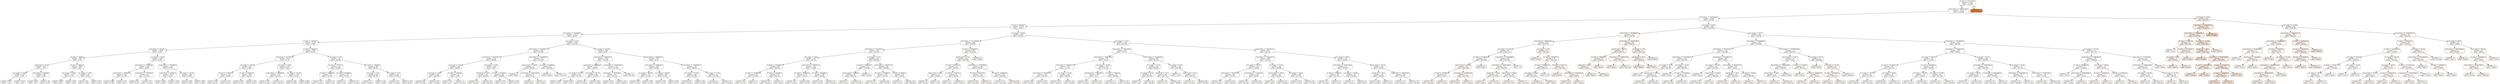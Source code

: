 digraph Tree {
node [shape=box, style="filled, rounded", color="black", fontname="helvetica"] ;
edge [fontname="helvetica"] ;
0 [label="l2_read <= 47251618.0\nsamples = 25111\nvalue = 142.498", fillcolor="#ffffff"] ;
1 [label="instructions <= 163191168.0\nsamples = 25110\nvalue = 138.699", fillcolor="#ffffff"] ;
0 -> 1 [labeldistance=2.5, labelangle=45, headlabel="True"] ;
2 [label="instructions <= 31229072.0\nsamples = 24983\nvalue = 107.134", fillcolor="#ffffff"] ;
1 -> 2 ;
3 [label="l1_read <= 825565.5\nsamples = 24179\nvalue = 70.662", fillcolor="#ffffff"] ;
2 -> 3 ;
4 [label="instructions <= 2474448.0\nsamples = 21655\nvalue = 38.472", fillcolor="#ffffff"] ;
3 -> 4 ;
5 [label="l1_read <= 103203.5\nsamples = 17417\nvalue = 17.967", fillcolor="#ffffff"] ;
4 -> 5 ;
6 [label="instructions <= 91264.0\nsamples = 14556\nvalue = 10.072", fillcolor="#ffffff"] ;
5 -> 6 ;
7 [label="l1_write <= 6468.0\nsamples = 8973\nvalue = 2.729", fillcolor="#ffffff"] ;
6 -> 7 ;
8 [label="kernel_idx <= 2.5\nsamples = 6170\nvalue = 1.333", fillcolor="#ffffff"] ;
7 -> 8 ;
9 [label="sm_usage <= 0.025\nsamples = 5529\nvalue = 1.146", fillcolor="#ffffff"] ;
8 -> 9 ;
10 [label="samples = 4315\nvalue = 1.232", fillcolor="#ffffff"] ;
9 -> 10 ;
11 [label="samples = 1214\nvalue = 0.84", fillcolor="#ffffff"] ;
9 -> 11 ;
12 [label="instructions <= 48058.0\nsamples = 641\nvalue = 2.946", fillcolor="#ffffff"] ;
8 -> 12 ;
13 [label="samples = 609\nvalue = 2.81", fillcolor="#ffffff"] ;
12 -> 13 ;
14 [label="samples = 32\nvalue = 5.538", fillcolor="#ffffff"] ;
12 -> 14 ;
15 [label="l2_read <= 38450.0\nsamples = 2803\nvalue = 5.801", fillcolor="#ffffff"] ;
7 -> 15 ;
16 [label="sm_usage <= 3.945\nsamples = 2370\nvalue = 5.141", fillcolor="#ffffff"] ;
15 -> 16 ;
17 [label="samples = 1741\nvalue = 5.681", fillcolor="#ffffff"] ;
16 -> 17 ;
18 [label="samples = 629\nvalue = 3.645", fillcolor="#ffffff"] ;
16 -> 18 ;
19 [label="sm_usage <= 2.025\nsamples = 433\nvalue = 9.414", fillcolor="#ffffff"] ;
15 -> 19 ;
20 [label="samples = 86\nvalue = 11.599", fillcolor="#ffffff"] ;
19 -> 20 ;
21 [label="samples = 347\nvalue = 8.873", fillcolor="#ffffff"] ;
19 -> 21 ;
22 [label="sm_usage <= 4.765\nsamples = 5583\nvalue = 21.875", fillcolor="#ffffff"] ;
6 -> 22 ;
23 [label="instructions <= 1263568.0\nsamples = 1432\nvalue = 36.854", fillcolor="#ffffff"] ;
22 -> 23 ;
24 [label="instructions <= 459584.0\nsamples = 1351\nvalue = 32.759", fillcolor="#ffffff"] ;
23 -> 24 ;
25 [label="samples = 936\nvalue = 25.509", fillcolor="#ffffff"] ;
24 -> 25 ;
26 [label="samples = 415\nvalue = 49.11", fillcolor="#ffffff"] ;
24 -> 26 ;
27 [label="instructions <= 1558144.0\nsamples = 81\nvalue = 105.165", fillcolor="#ffffff"] ;
23 -> 27 ;
28 [label="samples = 35\nvalue = 81.04", fillcolor="#ffffff"] ;
27 -> 28 ;
29 [label="samples = 46\nvalue = 123.522", fillcolor="#ffffff"] ;
27 -> 29 ;
30 [label="instructions <= 1195600.0\nsamples = 4151\nvalue = 16.707", fillcolor="#ffffff"] ;
22 -> 30 ;
31 [label="instructions <= 593587.0\nsamples = 3057\nvalue = 12.423", fillcolor="#ffffff"] ;
30 -> 31 ;
32 [label="samples = 1951\nvalue = 9.808", fillcolor="#ffffff"] ;
31 -> 32 ;
33 [label="samples = 1106\nvalue = 17.035", fillcolor="#ffffff"] ;
31 -> 33 ;
34 [label="sm_usage <= 14.555\nsamples = 1094\nvalue = 28.681", fillcolor="#ffffff"] ;
30 -> 34 ;
35 [label="samples = 288\nvalue = 47.694", fillcolor="#ffffff"] ;
34 -> 35 ;
36 [label="samples = 806\nvalue = 21.887", fillcolor="#ffffff"] ;
34 -> 36 ;
37 [label="l2_read <= 566497.0\nsamples = 2861\nvalue = 58.131", fillcolor="#ffffff"] ;
5 -> 37 ;
38 [label="instructions <= 632592.0\nsamples = 2511\nvalue = 51.39", fillcolor="#ffffff"] ;
37 -> 38 ;
39 [label="sm_usage <= 2.65\nsamples = 996\nvalue = 32.814", fillcolor="#ffffff"] ;
38 -> 39 ;
40 [label="l2_read <= 277872.0\nsamples = 193\nvalue = 58.588", fillcolor="#ffffff"] ;
39 -> 40 ;
41 [label="samples = 143\nvalue = 46.272", fillcolor="#ffffff"] ;
40 -> 41 ;
42 [label="samples = 50\nvalue = 93.811", fillcolor="#ffffff"] ;
40 -> 42 ;
43 [label="l2_read <= 226750.0\nsamples = 803\nvalue = 26.619", fillcolor="#ffffff"] ;
39 -> 43 ;
44 [label="samples = 529\nvalue = 21.421", fillcolor="#ffffff"] ;
43 -> 44 ;
45 [label="samples = 274\nvalue = 36.655", fillcolor="#ffffff"] ;
43 -> 45 ;
46 [label="sm_usage <= 3.825\nsamples = 1515\nvalue = 63.603", fillcolor="#ffffff"] ;
38 -> 46 ;
47 [label="instructions <= 1449680.0\nsamples = 212\nvalue = 121.738", fillcolor="#ffffff"] ;
46 -> 47 ;
48 [label="samples = 191\nvalue = 113.183", fillcolor="#ffffff"] ;
47 -> 48 ;
49 [label="samples = 21\nvalue = 199.544", fillcolor="#ffffff"] ;
47 -> 49 ;
50 [label="sm_usage <= 10.395\nsamples = 1303\nvalue = 54.144", fillcolor="#ffffff"] ;
46 -> 50 ;
51 [label="samples = 704\nvalue = 67.058", fillcolor="#ffffff"] ;
50 -> 51 ;
52 [label="samples = 599\nvalue = 38.966", fillcolor="#ffffff"] ;
50 -> 52 ;
53 [label="sm_usage <= 1.93\nsamples = 350\nvalue = 106.492", fillcolor="#ffffff"] ;
37 -> 53 ;
54 [label="l2_write <= 713797.5\nsamples = 56\nvalue = 194.886", fillcolor="#ffffff"] ;
53 -> 54 ;
55 [label="l2_write <= 666686.0\nsamples = 23\nvalue = 141.821", fillcolor="#ffffff"] ;
54 -> 55 ;
56 [label="samples = 19\nvalue = 171.623", fillcolor="#ffffff"] ;
55 -> 56 ;
57 [label="samples = 4\nvalue = 0.26", fillcolor="#ffffff"] ;
55 -> 57 ;
58 [label="l2_read <= 803808.0\nsamples = 33\nvalue = 231.87", fillcolor="#ffffff"] ;
54 -> 58 ;
59 [label="samples = 1\nvalue = 0.28", fillcolor="#ffffff"] ;
58 -> 59 ;
60 [label="samples = 32\nvalue = 239.107", fillcolor="#ffffff"] ;
58 -> 60 ;
61 [label="l1_write <= 740096.0\nsamples = 294\nvalue = 89.655", fillcolor="#ffffff"] ;
53 -> 61 ;
62 [label="sm_usage <= 2.85\nsamples = 141\nvalue = 80.794", fillcolor="#ffffff"] ;
61 -> 62 ;
63 [label="samples = 9\nvalue = 136.667", fillcolor="#ffffff"] ;
62 -> 63 ;
64 [label="samples = 132\nvalue = 76.984", fillcolor="#ffffff"] ;
62 -> 64 ;
65 [label="sm_usage <= 4.22\nsamples = 153\nvalue = 97.821", fillcolor="#ffffff"] ;
61 -> 65 ;
66 [label="samples = 34\nvalue = 110.294", fillcolor="#ffffff"] ;
65 -> 66 ;
67 [label="samples = 119\nvalue = 94.257", fillcolor="#ffffff"] ;
65 -> 67 ;
68 [label="sm_usage <= 8.18\nsamples = 4238\nvalue = 122.745", fillcolor="#ffffff"] ;
4 -> 68 ;
69 [label="instructions <= 13362692.0\nsamples = 849\nvalue = 275.089", fillcolor="#fffffe"] ;
68 -> 69 ;
70 [label="instructions <= 4557936.0\nsamples = 834\nvalue = 259.845", fillcolor="#fffffe"] ;
69 -> 70 ;
71 [label="sm_usage <= 7.67\nsamples = 396\nvalue = 188.443", fillcolor="#ffffff"] ;
70 -> 71 ;
72 [label="sm_usage <= 3.69\nsamples = 359\nvalue = 206.844", fillcolor="#ffffff"] ;
71 -> 72 ;
73 [label="samples = 23\nvalue = 307.826", fillcolor="#fffffe"] ;
72 -> 73 ;
74 [label="samples = 336\nvalue = 199.932", fillcolor="#ffffff"] ;
72 -> 74 ;
75 [label="l1_write <= 219200.0\nsamples = 37\nvalue = 9.905", fillcolor="#ffffff"] ;
71 -> 75 ;
76 [label="samples = 34\nvalue = 0.17", fillcolor="#ffffff"] ;
75 -> 76 ;
77 [label="samples = 3\nvalue = 120.233", fillcolor="#ffffff"] ;
75 -> 77 ;
78 [label="sm_usage <= 4.185\nsamples = 438\nvalue = 324.4", fillcolor="#fffffe"] ;
70 -> 78 ;
79 [label="kernel_idx <= 18.5\nsamples = 58\nvalue = 438.644", fillcolor="#fffefe"] ;
78 -> 79 ;
80 [label="samples = 19\nvalue = 345.335", fillcolor="#fffffe"] ;
79 -> 80 ;
81 [label="samples = 39\nvalue = 484.103", fillcolor="#fffefe"] ;
79 -> 81 ;
82 [label="l2_read <= 427747.0\nsamples = 380\nvalue = 306.962", fillcolor="#fffffe"] ;
78 -> 82 ;
83 [label="samples = 274\nvalue = 339.55", fillcolor="#fffffe"] ;
82 -> 83 ;
84 [label="samples = 106\nvalue = 222.725", fillcolor="#ffffff"] ;
82 -> 84 ;
85 [label="instructions <= 17706884.0\nsamples = 15\nvalue = 1122.667", fillcolor="#fffefd"] ;
69 -> 85 ;
86 [label="lanuch_block <= 160.0\nsamples = 9\nvalue = 846.667", fillcolor="#fffefd"] ;
85 -> 86 ;
87 [label="samples = 3\nvalue = 690.0", fillcolor="#fffefe"] ;
86 -> 87 ;
88 [label="instructions <= 14203140.0\nsamples = 6\nvalue = 925.0", fillcolor="#fffefd"] ;
86 -> 88 ;
89 [label="samples = 1\nvalue = 800.0", fillcolor="#fffefd"] ;
88 -> 89 ;
90 [label="samples = 5\nvalue = 950.0", fillcolor="#fffefd"] ;
88 -> 90 ;
91 [label="l1_write <= 526848.0\nsamples = 6\nvalue = 1536.667", fillcolor="#fffdfc"] ;
85 -> 91 ;
92 [label="samples = 3\nvalue = 1360.0", fillcolor="#fffdfc"] ;
91 -> 92 ;
93 [label="samples = 3\nvalue = 1713.333", fillcolor="#fffdfb"] ;
91 -> 93 ;
94 [label="sm_usage <= 20.555\nsamples = 3389\nvalue = 84.58", fillcolor="#ffffff"] ;
68 -> 94 ;
95 [label="instructions <= 6465200.0\nsamples = 1338\nvalue = 120.246", fillcolor="#ffffff"] ;
94 -> 95 ;
96 [label="instructions <= 4088832.0\nsamples = 1117\nvalue = 100.991", fillcolor="#ffffff"] ;
95 -> 96 ;
97 [label="sm_usage <= 13.155\nsamples = 657\nvalue = 81.798", fillcolor="#ffffff"] ;
96 -> 97 ;
98 [label="samples = 390\nvalue = 93.147", fillcolor="#ffffff"] ;
97 -> 98 ;
99 [label="samples = 267\nvalue = 65.22", fillcolor="#ffffff"] ;
97 -> 99 ;
100 [label="sm_usage <= 10.175\nsamples = 460\nvalue = 128.403", fillcolor="#ffffff"] ;
96 -> 100 ;
101 [label="samples = 45\nvalue = 172.289", fillcolor="#ffffff"] ;
100 -> 101 ;
102 [label="samples = 415\nvalue = 123.644", fillcolor="#ffffff"] ;
100 -> 102 ;
103 [label="instructions <= 16341892.0\nsamples = 221\nvalue = 217.569", fillcolor="#ffffff"] ;
95 -> 103 ;
104 [label="instructions <= 8795780.0\nsamples = 217\nvalue = 210.753", fillcolor="#ffffff"] ;
103 -> 104 ;
105 [label="samples = 116\nvalue = 176.63", fillcolor="#ffffff"] ;
104 -> 105 ;
106 [label="samples = 101\nvalue = 249.943", fillcolor="#fffffe"] ;
104 -> 106 ;
107 [label="samples = 4\nvalue = 587.365", fillcolor="#fffefe"] ;
103 -> 107 ;
108 [label="instructions <= 8561856.0\nsamples = 2051\nvalue = 61.313", fillcolor="#ffffff"] ;
94 -> 108 ;
109 [label="instructions <= 4568352.0\nsamples = 1677\nvalue = 50.682", fillcolor="#ffffff"] ;
108 -> 109 ;
110 [label="sm_usage <= 28.545\nsamples = 757\nvalue = 37.362", fillcolor="#ffffff"] ;
109 -> 110 ;
111 [label="samples = 297\nvalue = 45.391", fillcolor="#ffffff"] ;
110 -> 111 ;
112 [label="samples = 460\nvalue = 32.178", fillcolor="#ffffff"] ;
110 -> 112 ;
113 [label="sm_usage <= 28.935\nsamples = 920\nvalue = 61.641", fillcolor="#ffffff"] ;
109 -> 113 ;
114 [label="samples = 296\nvalue = 76.533", fillcolor="#ffffff"] ;
113 -> 114 ;
115 [label="samples = 624\nvalue = 54.577", fillcolor="#ffffff"] ;
113 -> 115 ;
116 [label="instructions <= 16341892.0\nsamples = 374\nvalue = 108.985", fillcolor="#ffffff"] ;
108 -> 116 ;
117 [label="sm_usage <= 27.395\nsamples = 348\nvalue = 102.666", fillcolor="#ffffff"] ;
116 -> 117 ;
118 [label="samples = 95\nvalue = 128.518", fillcolor="#ffffff"] ;
117 -> 118 ;
119 [label="samples = 253\nvalue = 92.958", fillcolor="#ffffff"] ;
117 -> 119 ;
120 [label="sm_usage <= 33.56\nsamples = 26\nvalue = 193.562", fillcolor="#ffffff"] ;
116 -> 120 ;
121 [label="samples = 6\nvalue = 284.947", fillcolor="#fffffe"] ;
120 -> 121 ;
122 [label="samples = 20\nvalue = 166.147", fillcolor="#ffffff"] ;
120 -> 122 ;
123 [label="sm_usage <= 8.205\nsamples = 2524\nvalue = 346.837", fillcolor="#fffffe"] ;
3 -> 123 ;
124 [label="instructions <= 11177648.0\nsamples = 846\nvalue = 558.418", fillcolor="#fffefe"] ;
123 -> 124 ;
125 [label="instructions <= 4174752.0\nsamples = 563\nvalue = 319.279", fillcolor="#fffffe"] ;
124 -> 125 ;
126 [label="sm_usage <= 3.49\nsamples = 346\nvalue = 225.33", fillcolor="#ffffff"] ;
125 -> 126 ;
127 [label="l2_write <= 1516694.0\nsamples = 68\nvalue = 436.789", fillcolor="#fffefe"] ;
126 -> 127 ;
128 [label="l2_write <= 1516649.0\nsamples = 42\nvalue = 362.882", fillcolor="#fffffe"] ;
127 -> 128 ;
129 [label="samples = 41\nvalue = 371.719", fillcolor="#fffffe"] ;
128 -> 129 ;
130 [label="samples = 1\nvalue = 0.57", fillcolor="#ffffff"] ;
128 -> 130 ;
131 [label="l2_write <= 1656545.5\nsamples = 26\nvalue = 556.176", fillcolor="#fffefe"] ;
127 -> 131 ;
132 [label="samples = 23\nvalue = 542.633", fillcolor="#fffefe"] ;
131 -> 132 ;
133 [label="samples = 3\nvalue = 660.0", fillcolor="#fffefe"] ;
131 -> 133 ;
134 [label="instructions <= 2295552.0\nsamples = 278\nvalue = 173.606", fillcolor="#ffffff"] ;
126 -> 134 ;
135 [label="l2_read <= 1059413.0\nsamples = 133\nvalue = 134.515", fillcolor="#ffffff"] ;
134 -> 135 ;
136 [label="samples = 45\nvalue = 117.062", fillcolor="#ffffff"] ;
135 -> 136 ;
137 [label="samples = 88\nvalue = 143.44", fillcolor="#ffffff"] ;
135 -> 137 ;
138 [label="l1_read <= 1906688.0\nsamples = 145\nvalue = 209.462", fillcolor="#ffffff"] ;
134 -> 138 ;
139 [label="samples = 122\nvalue = 195.38", fillcolor="#ffffff"] ;
138 -> 139 ;
140 [label="samples = 23\nvalue = 284.157", fillcolor="#fffffe"] ;
138 -> 140 ;
141 [label="sm_usage <= 2.35\nsamples = 217\nvalue = 469.078", fillcolor="#fffefe"] ;
125 -> 141 ;
142 [label="l2_write <= 3964166.0\nsamples = 15\nvalue = 1128.667", fillcolor="#fffefd"] ;
141 -> 142 ;
143 [label="lanuch_grid <= 87808.0\nsamples = 14\nvalue = 1087.143", fillcolor="#fffefd"] ;
142 -> 143 ;
144 [label="samples = 2\nvalue = 855.0", fillcolor="#fffefd"] ;
143 -> 144 ;
145 [label="samples = 12\nvalue = 1125.833", fillcolor="#fffefd"] ;
143 -> 145 ;
146 [label="samples = 1\nvalue = 1710.0", fillcolor="#fffdfb"] ;
142 -> 146 ;
147 [label="instructions <= 9352372.0\nsamples = 202\nvalue = 420.099", fillcolor="#fffefe"] ;
141 -> 147 ;
148 [label="l2_read <= 1326829.0\nsamples = 143\nvalue = 353.379", fillcolor="#fffffe"] ;
147 -> 148 ;
149 [label="samples = 78\nvalue = 285.373", fillcolor="#fffffe"] ;
148 -> 149 ;
150 [label="samples = 65\nvalue = 434.987", fillcolor="#fffefe"] ;
148 -> 150 ;
151 [label="l1_write <= 80192.0\nsamples = 59\nvalue = 581.81", fillcolor="#fffefe"] ;
147 -> 151 ;
152 [label="samples = 7\nvalue = 0.753", fillcolor="#ffffff"] ;
151 -> 152 ;
153 [label="samples = 52\nvalue = 660.029", fillcolor="#fffefe"] ;
151 -> 153 ;
154 [label="l2_read <= 13092420.0\nsamples = 283\nvalue = 1034.159", fillcolor="#fffefd"] ;
124 -> 154 ;
155 [label="lanuch_grid <= 51.0\nsamples = 281\nvalue = 1009.349", fillcolor="#fffefd"] ;
154 -> 155 ;
156 [label="l2_read <= 843330.0\nsamples = 32\nvalue = 306.952", fillcolor="#fffffe"] ;
155 -> 156 ;
157 [label="lanuch_grid <= 44.0\nsamples = 23\nvalue = 59.636", fillcolor="#ffffff"] ;
156 -> 157 ;
158 [label="samples = 2\nvalue = 670.0", fillcolor="#fffefe"] ;
157 -> 158 ;
159 [label="samples = 21\nvalue = 1.506", fillcolor="#ffffff"] ;
157 -> 159 ;
160 [label="l1_read <= 1103872.0\nsamples = 9\nvalue = 938.98", fillcolor="#fffefd"] ;
156 -> 160 ;
161 [label="samples = 1\nvalue = 0.82", fillcolor="#ffffff"] ;
160 -> 161 ;
162 [label="samples = 8\nvalue = 1056.25", fillcolor="#fffefd"] ;
160 -> 162 ;
163 [label="instructions <= 17657888.0\nsamples = 249\nvalue = 1099.617", fillcolor="#fffefd"] ;
155 -> 163 ;
164 [label="l2_read <= 6545778.0\nsamples = 134\nvalue = 873.705", fillcolor="#fffefd"] ;
163 -> 164 ;
165 [label="samples = 132\nvalue = 852.549", fillcolor="#fffefd"] ;
164 -> 165 ;
166 [label="samples = 2\nvalue = 2270.0", fillcolor="#fefcfa"] ;
164 -> 166 ;
167 [label="l1_read <= 2234666.5\nsamples = 115\nvalue = 1362.854", fillcolor="#fffdfc"] ;
163 -> 167 ;
168 [label="samples = 55\nvalue = 1112.149", fillcolor="#fffefd"] ;
167 -> 168 ;
169 [label="samples = 60\nvalue = 1592.667", fillcolor="#fffdfc"] ;
167 -> 169 ;
170 [label="samples = 2\nvalue = 4520.0", fillcolor="#fef9f6"] ;
154 -> 170 ;
171 [label="sm_usage <= 22.36\nsamples = 1678\nvalue = 240.164", fillcolor="#ffffff"] ;
123 -> 171 ;
172 [label="instructions <= 15810180.0\nsamples = 837\nvalue = 312.357", fillcolor="#fffffe"] ;
171 -> 172 ;
173 [label="instructions <= 10081280.0\nsamples = 556\nvalue = 226.34", fillcolor="#ffffff"] ;
172 -> 173 ;
174 [label="instructions <= 6580672.0\nsamples = 338\nvalue = 171.333", fillcolor="#ffffff"] ;
173 -> 174 ;
175 [label="instructions <= 5226497.5\nsamples = 175\nvalue = 136.184", fillcolor="#ffffff"] ;
174 -> 175 ;
176 [label="samples = 68\nvalue = 106.621", fillcolor="#ffffff"] ;
175 -> 176 ;
177 [label="samples = 107\nvalue = 154.973", fillcolor="#ffffff"] ;
175 -> 177 ;
178 [label="sm_usage <= 14.92\nsamples = 163\nvalue = 209.069", fillcolor="#ffffff"] ;
174 -> 178 ;
179 [label="samples = 112\nvalue = 229.225", fillcolor="#ffffff"] ;
178 -> 179 ;
180 [label="samples = 51\nvalue = 164.805", fillcolor="#ffffff"] ;
178 -> 180 ;
181 [label="sm_usage <= 19.605\nsamples = 218\nvalue = 311.627", fillcolor="#fffffe"] ;
173 -> 181 ;
182 [label="instructions <= 12581892.0\nsamples = 198\nvalue = 323.1", fillcolor="#fffffe"] ;
181 -> 182 ;
183 [label="samples = 121\nvalue = 303.529", fillcolor="#fffffe"] ;
182 -> 183 ;
184 [label="samples = 77\nvalue = 353.855", fillcolor="#fffffe"] ;
182 -> 184 ;
185 [label="l2_read <= 774642.0\nsamples = 20\nvalue = 198.049", fillcolor="#ffffff"] ;
181 -> 185 ;
186 [label="samples = 3\nvalue = 303.333", fillcolor="#fffffe"] ;
185 -> 186 ;
187 [label="samples = 17\nvalue = 179.469", fillcolor="#ffffff"] ;
185 -> 187 ;
188 [label="instructions <= 21346948.0\nsamples = 281\nvalue = 482.554", fillcolor="#fffefe"] ;
172 -> 188 ;
189 [label="sm_usage <= 15.37\nsamples = 175\nvalue = 406.891", fillcolor="#fffefe"] ;
188 -> 189 ;
190 [label="sm_usage <= 8.53\nsamples = 77\nvalue = 493.585", fillcolor="#fffefe"] ;
189 -> 190 ;
191 [label="samples = 1\nvalue = 1.07", fillcolor="#ffffff"] ;
190 -> 191 ;
192 [label="samples = 76\nvalue = 500.065", fillcolor="#fffefe"] ;
190 -> 192 ;
193 [label="kernel_idx <= 18.5\nsamples = 98\nvalue = 338.776", fillcolor="#fffffe"] ;
189 -> 193 ;
194 [label="samples = 40\nvalue = 277.75", fillcolor="#fffffe"] ;
193 -> 194 ;
195 [label="samples = 58\nvalue = 380.862", fillcolor="#fffefe"] ;
193 -> 195 ;
196 [label="sm_usage <= 9.07\nsamples = 106\nvalue = 607.469", fillcolor="#fffefe"] ;
188 -> 196 ;
197 [label="samples = 3\nvalue = 1.363", fillcolor="#ffffff"] ;
196 -> 197 ;
198 [label="lanuch_grid <= 57.0\nsamples = 103\nvalue = 625.122", fillcolor="#fffefe"] ;
196 -> 198 ;
199 [label="samples = 17\nvalue = 792.353", fillcolor="#fffefd"] ;
198 -> 199 ;
200 [label="samples = 86\nvalue = 592.065", fillcolor="#fffefe"] ;
198 -> 200 ;
201 [label="instructions <= 20335072.0\nsamples = 841\nvalue = 168.314", fillcolor="#ffffff"] ;
171 -> 201 ;
202 [label="instructions <= 15234224.0\nsamples = 569\nvalue = 139.476", fillcolor="#ffffff"] ;
201 -> 202 ;
203 [label="sm_usage <= 34.345\nsamples = 335\nvalue = 118.864", fillcolor="#ffffff"] ;
202 -> 203 ;
204 [label="instructions <= 9352372.0\nsamples = 183\nvalue = 135.645", fillcolor="#ffffff"] ;
203 -> 204 ;
205 [label="samples = 56\nvalue = 104.447", fillcolor="#ffffff"] ;
204 -> 205 ;
206 [label="samples = 127\nvalue = 149.401", fillcolor="#ffffff"] ;
204 -> 206 ;
207 [label="instructions <= 11149536.0\nsamples = 152\nvalue = 98.661", fillcolor="#ffffff"] ;
203 -> 207 ;
208 [label="samples = 71\nvalue = 86.358", fillcolor="#ffffff"] ;
207 -> 208 ;
209 [label="samples = 81\nvalue = 109.446", fillcolor="#ffffff"] ;
207 -> 209 ;
210 [label="sm_usage <= 26.42\nsamples = 234\nvalue = 168.984", fillcolor="#ffffff"] ;
202 -> 210 ;
211 [label="lanuch_block <= 384.0\nsamples = 46\nvalue = 231.957", fillcolor="#ffffff"] ;
210 -> 211 ;
212 [label="samples = 25\nvalue = 258.0", fillcolor="#fffffe"] ;
211 -> 212 ;
213 [label="samples = 21\nvalue = 200.952", fillcolor="#ffffff"] ;
211 -> 213 ;
214 [label="sm_usage <= 44.04\nsamples = 188\nvalue = 153.576", fillcolor="#ffffff"] ;
210 -> 214 ;
215 [label="samples = 107\nvalue = 173.304", fillcolor="#ffffff"] ;
214 -> 215 ;
216 [label="samples = 81\nvalue = 127.516", fillcolor="#ffffff"] ;
214 -> 216 ;
217 [label="sm_usage <= 26.91\nsamples = 272\nvalue = 228.641", fillcolor="#ffffff"] ;
201 -> 217 ;
218 [label="instructions <= 24071348.0\nsamples = 35\nvalue = 354.425", fillcolor="#fffffe"] ;
217 -> 218 ;
219 [label="l1_write <= 716800.0\nsamples = 20\nvalue = 307.744", fillcolor="#fffffe"] ;
218 -> 219 ;
220 [label="samples = 17\nvalue = 323.228", fillcolor="#fffffe"] ;
219 -> 220 ;
221 [label="samples = 3\nvalue = 220.0", fillcolor="#ffffff"] ;
219 -> 221 ;
222 [label="sm_usage <= 26.695\nsamples = 15\nvalue = 416.667", fillcolor="#fffefe"] ;
218 -> 222 ;
223 [label="samples = 9\nvalue = 391.111", fillcolor="#fffefe"] ;
222 -> 223 ;
224 [label="samples = 6\nvalue = 455.0", fillcolor="#fffefe"] ;
222 -> 224 ;
225 [label="sm_usage <= 44.18\nsamples = 237\nvalue = 210.065", fillcolor="#ffffff"] ;
217 -> 225 ;
226 [label="kernel_idx <= 43.5\nsamples = 147\nvalue = 236.256", fillcolor="#ffffff"] ;
225 -> 226 ;
227 [label="samples = 144\nvalue = 232.845", fillcolor="#ffffff"] ;
226 -> 227 ;
228 [label="samples = 3\nvalue = 400.0", fillcolor="#fffefe"] ;
226 -> 228 ;
229 [label="instructions <= 28246592.0\nsamples = 90\nvalue = 167.285", fillcolor="#ffffff"] ;
225 -> 229 ;
230 [label="samples = 71\nvalue = 160.037", fillcolor="#ffffff"] ;
229 -> 230 ;
231 [label="samples = 19\nvalue = 194.369", fillcolor="#ffffff"] ;
229 -> 231 ;
232 [label="sm_usage <= 8.675\nsamples = 804\nvalue = 1203.976", fillcolor="#fffdfd"] ;
2 -> 232 ;
233 [label="instructions <= 85298860.0\nsamples = 153\nvalue = 3234.96", fillcolor="#fefbf8"] ;
232 -> 233 ;
234 [label="instructions <= 58919168.0\nsamples = 129\nvalue = 2612.395", fillcolor="#fefcfa"] ;
233 -> 234 ;
235 [label="sm_usage <= 6.725\nsamples = 90\nvalue = 2233.173", fillcolor="#fefcfa"] ;
234 -> 235 ;
236 [label="l1_write <= 5218304.0\nsamples = 32\nvalue = 2634.375", fillcolor="#fefcfa"] ;
235 -> 236 ;
237 [label="lanuch_grid <= 4704.0\nsamples = 28\nvalue = 2501.786", fillcolor="#fefcfa"] ;
236 -> 237 ;
238 [label="l2_read <= 3871913.0\nsamples = 16\nvalue = 2747.5", fillcolor="#fefbf9"] ;
237 -> 238 ;
239 [label="samples = 12\nvalue = 2621.667", fillcolor="#fefcfa"] ;
238 -> 239 ;
240 [label="samples = 4\nvalue = 3125.0", fillcolor="#fefbf9"] ;
238 -> 240 ;
241 [label="instructions <= 43239168.0\nsamples = 12\nvalue = 2174.167", fillcolor="#fefcfa"] ;
237 -> 241 ;
242 [label="samples = 10\nvalue = 2056.0", fillcolor="#fefcfb"] ;
241 -> 242 ;
243 [label="samples = 2\nvalue = 2765.0", fillcolor="#fefbf9"] ;
241 -> 243 ;
244 [label="samples = 4\nvalue = 3562.5", fillcolor="#fefaf8"] ;
236 -> 244 ;
245 [label="instructions <= 55728288.0\nsamples = 58\nvalue = 2011.82", fillcolor="#fefcfb"] ;
235 -> 245 ;
246 [label="instructions <= 36761648.0\nsamples = 57\nvalue = 2047.063", fillcolor="#fefcfb"] ;
245 -> 246 ;
247 [label="kernel_idx <= 28.0\nsamples = 23\nvalue = 1757.391", fillcolor="#fffdfb"] ;
246 -> 247 ;
248 [label="samples = 1\nvalue = 1360.0", fillcolor="#fffdfc"] ;
247 -> 248 ;
249 [label="samples = 22\nvalue = 1775.455", fillcolor="#fffdfb"] ;
247 -> 249 ;
250 [label="lanuch_grid <= 680.0\nsamples = 34\nvalue = 2243.017", fillcolor="#fefcfa"] ;
246 -> 250 ;
251 [label="samples = 27\nvalue = 2377.778", fillcolor="#fefcfa"] ;
250 -> 251 ;
252 [label="samples = 7\nvalue = 1723.224", fillcolor="#fffdfb"] ;
250 -> 252 ;
253 [label="samples = 1\nvalue = 2.97", fillcolor="#ffffff"] ;
245 -> 253 ;
254 [label="sm_usage <= 3.52\nsamples = 39\nvalue = 3487.523", fillcolor="#fefaf8"] ;
234 -> 254 ;
255 [label="samples = 1\nvalue = 7150.0", fillcolor="#fdf6f0"] ;
254 -> 255 ;
256 [label="l1_read <= 4821875.5\nsamples = 38\nvalue = 3391.142", fillcolor="#fefbf8"] ;
254 -> 256 ;
257 [label="l2_read <= 3466456.0\nsamples = 12\nvalue = 2891.115", fillcolor="#fefbf9"] ;
256 -> 257 ;
258 [label="sm_usage <= 6.695\nsamples = 11\nvalue = 3153.636", fillcolor="#fefbf8"] ;
257 -> 258 ;
259 [label="samples = 7\nvalue = 2752.857", fillcolor="#fefbf9"] ;
258 -> 259 ;
260 [label="samples = 4\nvalue = 3855.0", fillcolor="#fefaf7"] ;
258 -> 260 ;
261 [label="samples = 1\nvalue = 3.38", fillcolor="#ffffff"] ;
257 -> 261 ;
262 [label="l2_write <= 101511.0\nsamples = 26\nvalue = 3621.923", fillcolor="#fefaf7"] ;
256 -> 262 ;
263 [label="samples = 1\nvalue = 5070.0", fillcolor="#fef8f4"] ;
262 -> 263 ;
264 [label="instructions <= 76330240.0\nsamples = 25\nvalue = 3564.0", fillcolor="#fefaf8"] ;
262 -> 264 ;
265 [label="samples = 23\nvalue = 3500.0", fillcolor="#fefaf8"] ;
264 -> 265 ;
266 [label="samples = 2\nvalue = 4300.0", fillcolor="#fef9f6"] ;
264 -> 266 ;
267 [label="instructions <= 125722240.0\nsamples = 24\nvalue = 6581.25", fillcolor="#fdf6f1"] ;
233 -> 267 ;
268 [label="lanuch_grid <= 484.0\nsamples = 15\nvalue = 5767.333", fillcolor="#fdf7f3"] ;
267 -> 268 ;
269 [label="l2_write <= 280392.5\nsamples = 8\nvalue = 6266.25", fillcolor="#fdf7f2"] ;
268 -> 269 ;
270 [label="kernel_idx <= 42.5\nsamples = 5\nvalue = 5976.0", fillcolor="#fdf7f3"] ;
269 -> 270 ;
271 [label="samples = 4\nvalue = 6097.5", fillcolor="#fdf7f2"] ;
270 -> 271 ;
272 [label="samples = 1\nvalue = 5490.0", fillcolor="#fef8f4"] ;
270 -> 272 ;
273 [label="samples = 3\nvalue = 6750.0", fillcolor="#fdf6f1"] ;
269 -> 273 ;
274 [label="instructions <= 105695744.0\nsamples = 7\nvalue = 5197.143", fillcolor="#fef8f4"] ;
268 -> 274 ;
275 [label="samples = 4\nvalue = 4862.5", fillcolor="#fef9f5"] ;
274 -> 275 ;
276 [label="samples = 3\nvalue = 5643.333", fillcolor="#fdf8f3"] ;
274 -> 276 ;
277 [label="sm_usage <= 7.9\nsamples = 9\nvalue = 7937.778", fillcolor="#fdf5ef"] ;
267 -> 277 ;
278 [label="kernel_idx <= 45.0\nsamples = 5\nvalue = 8692.0", fillcolor="#fdf4ed"] ;
277 -> 278 ;
279 [label="samples = 3\nvalue = 8940.0", fillcolor="#fdf3ec"] ;
278 -> 279 ;
280 [label="samples = 2\nvalue = 8320.0", fillcolor="#fdf4ee"] ;
278 -> 280 ;
281 [label="samples = 4\nvalue = 6995.0", fillcolor="#fdf6f1"] ;
277 -> 281 ;
282 [label="sm_usage <= 23.07\nsamples = 651\nvalue = 726.648", fillcolor="#fffefd"] ;
232 -> 282 ;
283 [label="instructions <= 85439980.0\nsamples = 209\nvalue = 1243.981", fillcolor="#fffdfc"] ;
282 -> 283 ;
284 [label="instructions <= 48237168.0\nsamples = 178\nvalue = 1013.888", fillcolor="#fffefd"] ;
283 -> 284 ;
285 [label="instructions <= 35527680.0\nsamples = 110\nvalue = 837.018", fillcolor="#fffefd"] ;
284 -> 285 ;
286 [label="sm_usage <= 11.22\nsamples = 34\nvalue = 703.294", fillcolor="#fffefe"] ;
285 -> 286 ;
287 [label="samples = 2\nvalue = 995.0", fillcolor="#fffefd"] ;
286 -> 287 ;
288 [label="lanuch_grid <= 150.0\nsamples = 32\nvalue = 685.062", fillcolor="#fffefe"] ;
286 -> 288 ;
289 [label="samples = 6\nvalue = 773.663", fillcolor="#fffefd"] ;
288 -> 289 ;
290 [label="samples = 26\nvalue = 664.615", fillcolor="#fffefe"] ;
288 -> 290 ;
291 [label="sm_usage <= 10.59\nsamples = 76\nvalue = 896.842", fillcolor="#fffefd"] ;
285 -> 291 ;
292 [label="samples = 4\nvalue = 1305.0", fillcolor="#fffdfc"] ;
291 -> 292 ;
293 [label="l1_write <= 1254400.0\nsamples = 72\nvalue = 874.167", fillcolor="#fffefd"] ;
291 -> 293 ;
294 [label="samples = 48\nvalue = 939.792", fillcolor="#fffefd"] ;
293 -> 294 ;
295 [label="samples = 24\nvalue = 742.917", fillcolor="#fffefd"] ;
293 -> 295 ;
296 [label="instructions <= 62458144.0\nsamples = 68\nvalue = 1300.0", fillcolor="#fffdfc"] ;
284 -> 296 ;
297 [label="sm_usage <= 12.755\nsamples = 24\nvalue = 1116.667", fillcolor="#fffefd"] ;
296 -> 297 ;
298 [label="samples = 2\nvalue = 1670.0", fillcolor="#fffdfc"] ;
297 -> 298 ;
299 [label="lanuch_block <= 640.0\nsamples = 22\nvalue = 1066.364", fillcolor="#fffefd"] ;
297 -> 299 ;
300 [label="samples = 21\nvalue = 1081.905", fillcolor="#fffefd"] ;
299 -> 300 ;
301 [label="samples = 1\nvalue = 740.0", fillcolor="#fffefd"] ;
299 -> 301 ;
302 [label="instructions <= 69591712.0\nsamples = 44\nvalue = 1400.0", fillcolor="#fffdfc"] ;
296 -> 302 ;
303 [label="kernel_idx <= 38.0\nsamples = 37\nvalue = 1354.324", fillcolor="#fffdfc"] ;
302 -> 303 ;
304 [label="samples = 29\nvalue = 1323.103", fillcolor="#fffdfc"] ;
303 -> 304 ;
305 [label="samples = 8\nvalue = 1467.5", fillcolor="#fffdfc"] ;
303 -> 305 ;
306 [label="sm_usage <= 18.585\nsamples = 7\nvalue = 1641.429", fillcolor="#fffdfc"] ;
302 -> 306 ;
307 [label="samples = 3\nvalue = 1800.0", fillcolor="#fffdfb"] ;
306 -> 307 ;
308 [label="samples = 4\nvalue = 1522.5", fillcolor="#fffdfc"] ;
306 -> 308 ;
309 [label="instructions <= 127405248.0\nsamples = 31\nvalue = 2565.161", fillcolor="#fefcfa"] ;
283 -> 309 ;
310 [label="lanuch_block <= 192.0\nsamples = 20\nvalue = 2193.5", fillcolor="#fefcfa"] ;
309 -> 310 ;
311 [label="instructions <= 124916288.0\nsamples = 11\nvalue = 1989.091", fillcolor="#fefcfb"] ;
310 -> 311 ;
312 [label="lanuch_block <= 96.0\nsamples = 10\nvalue = 1937.0", fillcolor="#fefcfb"] ;
311 -> 312 ;
313 [label="samples = 4\nvalue = 2070.0", fillcolor="#fefcfb"] ;
312 -> 313 ;
314 [label="samples = 6\nvalue = 1848.333", fillcolor="#fefdfb"] ;
312 -> 314 ;
315 [label="samples = 1\nvalue = 2510.0", fillcolor="#fefcfa"] ;
311 -> 315 ;
316 [label="l1_write <= 217906.0\nsamples = 9\nvalue = 2443.333", fillcolor="#fefcfa"] ;
310 -> 316 ;
317 [label="samples = 4\nvalue = 2235.0", fillcolor="#fefcfa"] ;
316 -> 317 ;
318 [label="l2_read <= 5468970.0\nsamples = 5\nvalue = 2610.0", fillcolor="#fefcfa"] ;
316 -> 318 ;
319 [label="samples = 3\nvalue = 2550.0", fillcolor="#fefcfa"] ;
318 -> 319 ;
320 [label="samples = 2\nvalue = 2700.0", fillcolor="#fefbf9"] ;
318 -> 320 ;
321 [label="sm_usage <= 15.17\nsamples = 11\nvalue = 3240.909", fillcolor="#fefbf8"] ;
309 -> 321 ;
322 [label="samples = 1\nvalue = 4500.0", fillcolor="#fef9f6"] ;
321 -> 322 ;
323 [label="sm_usage <= 21.315\nsamples = 10\nvalue = 3115.0", fillcolor="#fefbf9"] ;
321 -> 323 ;
324 [label="l2_read <= 2672675.5\nsamples = 7\nvalue = 3255.714", fillcolor="#fefbf8"] ;
323 -> 324 ;
325 [label="samples = 2\nvalue = 3090.0", fillcolor="#fefbf9"] ;
324 -> 325 ;
326 [label="samples = 5\nvalue = 3322.0", fillcolor="#fefbf8"] ;
324 -> 326 ;
327 [label="samples = 3\nvalue = 2786.667", fillcolor="#fefbf9"] ;
323 -> 327 ;
328 [label="instructions <= 89549056.0\nsamples = 442\nvalue = 482.026", fillcolor="#fffefe"] ;
282 -> 328 ;
329 [label="instructions <= 53046224.0\nsamples = 379\nvalue = 390.64", fillcolor="#fffefe"] ;
328 -> 329 ;
330 [label="sm_usage <= 46.35\nsamples = 230\nvalue = 315.299", fillcolor="#fffffe"] ;
329 -> 330 ;
331 [label="l1_read <= 3515650.0\nsamples = 92\nvalue = 407.155", fillcolor="#fffefe"] ;
330 -> 331 ;
332 [label="sm_usage <= 34.255\nsamples = 65\nvalue = 377.544", fillcolor="#fffffe"] ;
331 -> 332 ;
333 [label="samples = 12\nvalue = 446.587", fillcolor="#fffefe"] ;
332 -> 333 ;
334 [label="samples = 53\nvalue = 361.912", fillcolor="#fffffe"] ;
332 -> 334 ;
335 [label="sm_usage <= 44.94\nsamples = 27\nvalue = 478.44", fillcolor="#fffefe"] ;
331 -> 335 ;
336 [label="samples = 21\nvalue = 497.832", fillcolor="#fffefe"] ;
335 -> 336 ;
337 [label="samples = 6\nvalue = 410.565", fillcolor="#fffefe"] ;
335 -> 337 ;
338 [label="l1_read <= 2880383.0\nsamples = 138\nvalue = 254.062", fillcolor="#fffffe"] ;
330 -> 338 ;
339 [label="sm_usage <= 79.095\nsamples = 76\nvalue = 220.018", fillcolor="#ffffff"] ;
338 -> 339 ;
340 [label="samples = 51\nvalue = 239.217", fillcolor="#ffffff"] ;
339 -> 340 ;
341 [label="samples = 25\nvalue = 180.853", fillcolor="#ffffff"] ;
339 -> 341 ;
342 [label="sm_usage <= 67.805\nsamples = 62\nvalue = 295.794", fillcolor="#fffffe"] ;
338 -> 342 ;
343 [label="samples = 53\nvalue = 303.875", fillcolor="#fffffe"] ;
342 -> 343 ;
344 [label="samples = 9\nvalue = 248.204", fillcolor="#fffffe"] ;
342 -> 344 ;
345 [label="sm_usage <= 52.77\nsamples = 149\nvalue = 506.938", fillcolor="#fffefe"] ;
329 -> 345 ;
346 [label="instructions <= 62458144.0\nsamples = 74\nvalue = 597.929", fillcolor="#fffefe"] ;
345 -> 346 ;
347 [label="sm_usage <= 39.83\nsamples = 28\nvalue = 440.603", fillcolor="#fffefe"] ;
346 -> 347 ;
348 [label="samples = 9\nvalue = 527.431", fillcolor="#fffefe"] ;
347 -> 348 ;
349 [label="samples = 19\nvalue = 399.474", fillcolor="#fffefe"] ;
347 -> 349 ;
350 [label="instructions <= 84044800.0\nsamples = 46\nvalue = 693.693", fillcolor="#fffefe"] ;
346 -> 350 ;
351 [label="samples = 41\nvalue = 676.339", fillcolor="#fffefe"] ;
350 -> 351 ;
352 [label="samples = 5\nvalue = 836.0", fillcolor="#fffefd"] ;
350 -> 352 ;
353 [label="sm_usage <= 70.62\nsamples = 75\nvalue = 417.159", fillcolor="#fffefe"] ;
345 -> 353 ;
354 [label="instructions <= 81209856.0\nsamples = 37\nvalue = 462.06", fillcolor="#fffefe"] ;
353 -> 354 ;
355 [label="samples = 32\nvalue = 444.882", fillcolor="#fffefe"] ;
354 -> 355 ;
356 [label="samples = 5\nvalue = 572.0", fillcolor="#fffefe"] ;
354 -> 356 ;
357 [label="instructions <= 73495296.0\nsamples = 38\nvalue = 373.44", fillcolor="#fffffe"] ;
353 -> 357 ;
358 [label="samples = 28\nvalue = 353.064", fillcolor="#fffffe"] ;
357 -> 358 ;
359 [label="samples = 10\nvalue = 430.493", fillcolor="#fffefe"] ;
357 -> 359 ;
360 [label="sm_usage <= 44.145\nsamples = 63\nvalue = 1031.794", fillcolor="#fffefd"] ;
328 -> 360 ;
361 [label="instructions <= 127892928.0\nsamples = 19\nvalue = 1386.842", fillcolor="#fffdfc"] ;
360 -> 361 ;
362 [label="l1_read <= 8040599.0\nsamples = 9\nvalue = 1106.667", fillcolor="#fffefd"] ;
361 -> 362 ;
363 [label="samples = 4\nvalue = 975.0", fillcolor="#fffefd"] ;
362 -> 363 ;
364 [label="instructions <= 105919008.0\nsamples = 5\nvalue = 1212.0", fillcolor="#fffdfc"] ;
362 -> 364 ;
365 [label="samples = 3\nvalue = 1140.0", fillcolor="#fffdfd"] ;
364 -> 365 ;
366 [label="samples = 2\nvalue = 1320.0", fillcolor="#fffdfc"] ;
364 -> 366 ;
367 [label="sm_usage <= 36.84\nsamples = 10\nvalue = 1639.0", fillcolor="#fffdfc"] ;
361 -> 367 ;
368 [label="l2_read <= 7728192.0\nsamples = 5\nvalue = 1816.0", fillcolor="#fffdfb"] ;
367 -> 368 ;
369 [label="samples = 2\nvalue = 1975.0", fillcolor="#fefcfb"] ;
368 -> 369 ;
370 [label="samples = 3\nvalue = 1710.0", fillcolor="#fffdfb"] ;
368 -> 370 ;
371 [label="l2_write <= 5330254.0\nsamples = 5\nvalue = 1462.0", fillcolor="#fffdfc"] ;
367 -> 371 ;
372 [label="samples = 4\nvalue = 1427.5", fillcolor="#fffdfc"] ;
371 -> 372 ;
373 [label="samples = 1\nvalue = 1600.0", fillcolor="#fffdfc"] ;
371 -> 373 ;
374 [label="l1_read <= 11337928.0\nsamples = 44\nvalue = 878.478", fillcolor="#fffefd"] ;
360 -> 374 ;
375 [label="instructions <= 128501280.0\nsamples = 41\nvalue = 840.317", fillcolor="#fffefd"] ;
374 -> 375 ;
376 [label="sm_usage <= 46.095\nsamples = 25\nvalue = 742.12", fillcolor="#fffefd"] ;
375 -> 376 ;
377 [label="samples = 10\nvalue = 883.0", fillcolor="#fffefd"] ;
376 -> 377 ;
378 [label="samples = 15\nvalue = 648.201", fillcolor="#fffefe"] ;
376 -> 378 ;
379 [label="sm_usage <= 51.735\nsamples = 16\nvalue = 993.75", fillcolor="#fffefd"] ;
375 -> 379 ;
380 [label="samples = 4\nvalue = 1320.0", fillcolor="#fffdfc"] ;
379 -> 380 ;
381 [label="samples = 12\nvalue = 885.0", fillcolor="#fffefd"] ;
379 -> 381 ;
382 [label="samples = 3\nvalue = 1400.0", fillcolor="#fffdfc"] ;
374 -> 382 ;
383 [label="sm_usage <= 14.32\nsamples = 127\nvalue = 6347.954", fillcolor="#fdf7f2"] ;
1 -> 383 ;
384 [label="instructions <= 458628832.0\nsamples = 28\nvalue = 16316.792", fillcolor="#fbe9dd"] ;
383 -> 384 ;
385 [label="instructions <= 265066880.0\nsamples = 24\nvalue = 13736.258", fillcolor="#fbede3"] ;
384 -> 385 ;
386 [label="l2_write <= 732415.0\nsamples = 9\nvalue = 8512.243", fillcolor="#fdf4ed"] ;
385 -> 386 ;
387 [label="samples = 1\nvalue = 10.19", fillcolor="#ffffff"] ;
386 -> 387 ;
388 [label="l2_write <= 11155931.5\nsamples = 8\nvalue = 9575.0", fillcolor="#fcf2eb"] ;
386 -> 388 ;
389 [label="sm_usage <= 8.14\nsamples = 6\nvalue = 9100.0", fillcolor="#fdf3ec"] ;
388 -> 389 ;
390 [label="samples = 3\nvalue = 8560.0", fillcolor="#fdf4ed"] ;
389 -> 390 ;
391 [label="samples = 3\nvalue = 9640.0", fillcolor="#fcf2eb"] ;
389 -> 391 ;
392 [label="samples = 2\nvalue = 11000.0", fillcolor="#fcf0e8"] ;
388 -> 392 ;
393 [label="sm_usage <= 11.065\nsamples = 15\nvalue = 16870.667", fillcolor="#fae9dc"] ;
385 -> 393 ;
394 [label="kernel_idx <= 46.5\nsamples = 14\nvalue = 17432.143", fillcolor="#fae8db"] ;
393 -> 394 ;
395 [label="samples = 3\nvalue = 21440.0", fillcolor="#f9e3d3"] ;
394 -> 395 ;
396 [label="instructions <= 297972864.0\nsamples = 11\nvalue = 16339.091", fillcolor="#fbe9dd"] ;
394 -> 396 ;
397 [label="l1_read <= 14517843.5\nsamples = 5\nvalue = 15556.0", fillcolor="#fbeadf"] ;
396 -> 397 ;
398 [label="samples = 1\nvalue = 15930.0", fillcolor="#fbeade"] ;
397 -> 398 ;
399 [label="samples = 4\nvalue = 15462.5", fillcolor="#fbebdf"] ;
397 -> 399 ;
400 [label="l1_write <= 8128512.0\nsamples = 6\nvalue = 16991.667", fillcolor="#fae9dc"] ;
396 -> 400 ;
401 [label="l2_read <= 3924892.0\nsamples = 5\nvalue = 16850.0", fillcolor="#fae9dc"] ;
400 -> 401 ;
402 [label="samples = 1\nvalue = 16830.0", fillcolor="#fae9dc"] ;
401 -> 402 ;
403 [label="samples = 4\nvalue = 16855.0", fillcolor="#fae9dc"] ;
401 -> 403 ;
404 [label="samples = 1\nvalue = 17700.0", fillcolor="#fae8da"] ;
400 -> 404 ;
405 [label="samples = 1\nvalue = 9010.0", fillcolor="#fdf3ec"] ;
393 -> 405 ;
406 [label="samples = 4\nvalue = 31800.0", fillcolor="#f6d5bd"] ;
384 -> 406 ;
407 [label="sm_usage <= 31.085\nsamples = 99\nvalue = 3528.485", fillcolor="#fefaf8"] ;
383 -> 407 ;
408 [label="instructions <= 458628832.0\nsamples = 24\nvalue = 7095.417", fillcolor="#fdf6f0"] ;
407 -> 408 ;
409 [label="instructions <= 265066880.0\nsamples = 17\nvalue = 5129.412", fillcolor="#fef8f4"] ;
408 -> 409 ;
410 [label="instructions <= 172583424.0\nsamples = 7\nvalue = 3547.143", fillcolor="#fefaf8"] ;
409 -> 410 ;
411 [label="samples = 1\nvalue = 1750.0", fillcolor="#fffdfb"] ;
410 -> 411 ;
412 [label="lanuch_grid <= 201280.0\nsamples = 6\nvalue = 3846.667", fillcolor="#fefaf7"] ;
410 -> 412 ;
413 [label="samples = 4\nvalue = 3700.0", fillcolor="#fefaf7"] ;
412 -> 413 ;
414 [label="samples = 2\nvalue = 4140.0", fillcolor="#fefaf6"] ;
412 -> 414 ;
415 [label="l2_write <= 1660056.0\nsamples = 10\nvalue = 6237.0", fillcolor="#fdf7f2"] ;
409 -> 415 ;
416 [label="samples = 2\nvalue = 7760.0", fillcolor="#fdf5ef"] ;
415 -> 416 ;
417 [label="sm_usage <= 25.765\nsamples = 8\nvalue = 5856.25", fillcolor="#fdf7f3"] ;
415 -> 417 ;
418 [label="instructions <= 302616576.0\nsamples = 7\nvalue = 6091.429", fillcolor="#fdf7f2"] ;
417 -> 418 ;
419 [label="instructions <= 284629248.0\nsamples = 5\nvalue = 5930.0", fillcolor="#fdf7f3"] ;
418 -> 419 ;
420 [label="samples = 3\nvalue = 5840.0", fillcolor="#fdf7f3"] ;
419 -> 420 ;
421 [label="samples = 2\nvalue = 6065.0", fillcolor="#fdf7f2"] ;
419 -> 421 ;
422 [label="samples = 2\nvalue = 6495.0", fillcolor="#fdf6f2"] ;
418 -> 422 ;
423 [label="samples = 1\nvalue = 4210.0", fillcolor="#fef9f6"] ;
417 -> 423 ;
424 [label="l1_write <= 10035200.0\nsamples = 7\nvalue = 11870.0", fillcolor="#fcefe6"] ;
408 -> 424 ;
425 [label="l1_read <= 55953672.0\nsamples = 6\nvalue = 11046.667", fillcolor="#fcf0e8"] ;
424 -> 425 ;
426 [label="l2_write <= 5351280.0\nsamples = 5\nvalue = 11580.0", fillcolor="#fcf0e7"] ;
425 -> 426 ;
427 [label="samples = 2\nvalue = 11810.0", fillcolor="#fcefe7"] ;
426 -> 427 ;
428 [label="samples = 3\nvalue = 11426.667", fillcolor="#fcf0e7"] ;
426 -> 428 ;
429 [label="samples = 1\nvalue = 8380.0", fillcolor="#fdf4ee"] ;
425 -> 429 ;
430 [label="samples = 1\nvalue = 16810.0", fillcolor="#fae9dc"] ;
424 -> 430 ;
431 [label="instructions <= 458628832.0\nsamples = 75\nvalue = 2387.067", fillcolor="#fefcfa"] ;
407 -> 431 ;
432 [label="l1_read <= 22693032.0\nsamples = 60\nvalue = 1896.833", fillcolor="#fefcfb"] ;
431 -> 432 ;
433 [label="l1_read <= 14135138.0\nsamples = 51\nvalue = 1738.627", fillcolor="#fffdfb"] ;
432 -> 433 ;
434 [label="sm_usage <= 47.06\nsamples = 14\nvalue = 1240.714", fillcolor="#fffdfc"] ;
433 -> 434 ;
435 [label="l2_write <= 12832132.5\nsamples = 6\nvalue = 1556.667", fillcolor="#fffdfc"] ;
434 -> 435 ;
436 [label="sm_usage <= 38.935\nsamples = 5\nvalue = 1476.0", fillcolor="#fffdfc"] ;
435 -> 436 ;
437 [label="samples = 1\nvalue = 1310.0", fillcolor="#fffdfc"] ;
436 -> 437 ;
438 [label="samples = 4\nvalue = 1517.5", fillcolor="#fffdfc"] ;
436 -> 438 ;
439 [label="samples = 1\nvalue = 1960.0", fillcolor="#fefcfb"] ;
435 -> 439 ;
440 [label="sm_usage <= 76.78\nsamples = 8\nvalue = 1003.75", fillcolor="#fffefd"] ;
434 -> 440 ;
441 [label="samples = 4\nvalue = 1135.0", fillcolor="#fffefd"] ;
440 -> 441 ;
442 [label="samples = 4\nvalue = 872.5", fillcolor="#fffefd"] ;
440 -> 442 ;
443 [label="sm_usage <= 84.375\nsamples = 37\nvalue = 1927.027", fillcolor="#fefcfb"] ;
433 -> 443 ;
444 [label="sm_usage <= 46.38\nsamples = 25\nvalue = 2155.6", fillcolor="#fefcfb"] ;
443 -> 444 ;
445 [label="lanuch_grid <= 1075.0\nsamples = 6\nvalue = 2665.0", fillcolor="#fefbf9"] ;
444 -> 445 ;
446 [label="samples = 1\nvalue = 1920.0", fillcolor="#fefcfb"] ;
445 -> 446 ;
447 [label="samples = 5\nvalue = 2814.0", fillcolor="#fefbf9"] ;
445 -> 447 ;
448 [label="l1_read <= 21950150.0\nsamples = 19\nvalue = 1994.737", fillcolor="#fefcfb"] ;
444 -> 448 ;
449 [label="samples = 12\nvalue = 1885.0", fillcolor="#fefdfb"] ;
448 -> 449 ;
450 [label="samples = 7\nvalue = 2182.857", fillcolor="#fefcfa"] ;
448 -> 450 ;
451 [label="l1_read <= 22382374.0\nsamples = 12\nvalue = 1450.833", fillcolor="#fffdfc"] ;
443 -> 451 ;
452 [label="instructions <= 287034048.0\nsamples = 8\nvalue = 1413.75", fillcolor="#fffdfc"] ;
451 -> 452 ;
453 [label="samples = 6\nvalue = 1400.0", fillcolor="#fffdfc"] ;
452 -> 453 ;
454 [label="samples = 2\nvalue = 1455.0", fillcolor="#fffdfc"] ;
452 -> 454 ;
455 [label="samples = 4\nvalue = 1525.0", fillcolor="#fffdfc"] ;
451 -> 455 ;
456 [label="sm_usage <= 47.74\nsamples = 9\nvalue = 2793.333", fillcolor="#fefbf9"] ;
432 -> 456 ;
457 [label="instructions <= 297782016.0\nsamples = 6\nvalue = 3101.667", fillcolor="#fefbf9"] ;
456 -> 457 ;
458 [label="samples = 1\nvalue = 3640.0", fillcolor="#fefaf7"] ;
457 -> 458 ;
459 [label="l2_read <= 6389972.5\nsamples = 5\nvalue = 2994.0", fillcolor="#fefbf9"] ;
457 -> 459 ;
460 [label="samples = 4\nvalue = 3020.0", fillcolor="#fefbf9"] ;
459 -> 460 ;
461 [label="samples = 1\nvalue = 2890.0", fillcolor="#fefbf9"] ;
459 -> 461 ;
462 [label="samples = 3\nvalue = 2176.667", fillcolor="#fefcfa"] ;
456 -> 462 ;
463 [label="sm_usage <= 56.79\nsamples = 15\nvalue = 4348.0", fillcolor="#fef9f6"] ;
431 -> 463 ;
464 [label="instructions <= 905103488.0\nsamples = 5\nvalue = 6146.0", fillcolor="#fdf7f2"] ;
463 -> 464 ;
465 [label="samples = 4\nvalue = 5507.5", fillcolor="#fef8f4"] ;
464 -> 465 ;
466 [label="samples = 1\nvalue = 8700.0", fillcolor="#fdf4ed"] ;
464 -> 466 ;
467 [label="sm_usage <= 80.525\nsamples = 10\nvalue = 3449.0", fillcolor="#fefaf8"] ;
463 -> 467 ;
468 [label="l1_read <= 63168412.0\nsamples = 6\nvalue = 3885.0", fillcolor="#fefaf7"] ;
467 -> 468 ;
469 [label="instructions <= 563633280.0\nsamples = 5\nvalue = 3804.0", fillcolor="#fefaf7"] ;
468 -> 469 ;
470 [label="samples = 2\nvalue = 3710.0", fillcolor="#fefaf7"] ;
469 -> 470 ;
471 [label="samples = 3\nvalue = 3866.667", fillcolor="#fefaf7"] ;
469 -> 471 ;
472 [label="samples = 1\nvalue = 4290.0", fillcolor="#fef9f6"] ;
468 -> 472 ;
473 [label="samples = 4\nvalue = 2795.0", fillcolor="#fefbf9"] ;
467 -> 473 ;
474 [label="samples = 1\nvalue = 95540.0", fillcolor="#e58139"] ;
0 -> 474 [labeldistance=2.5, labelangle=-45, headlabel="False"] ;
}